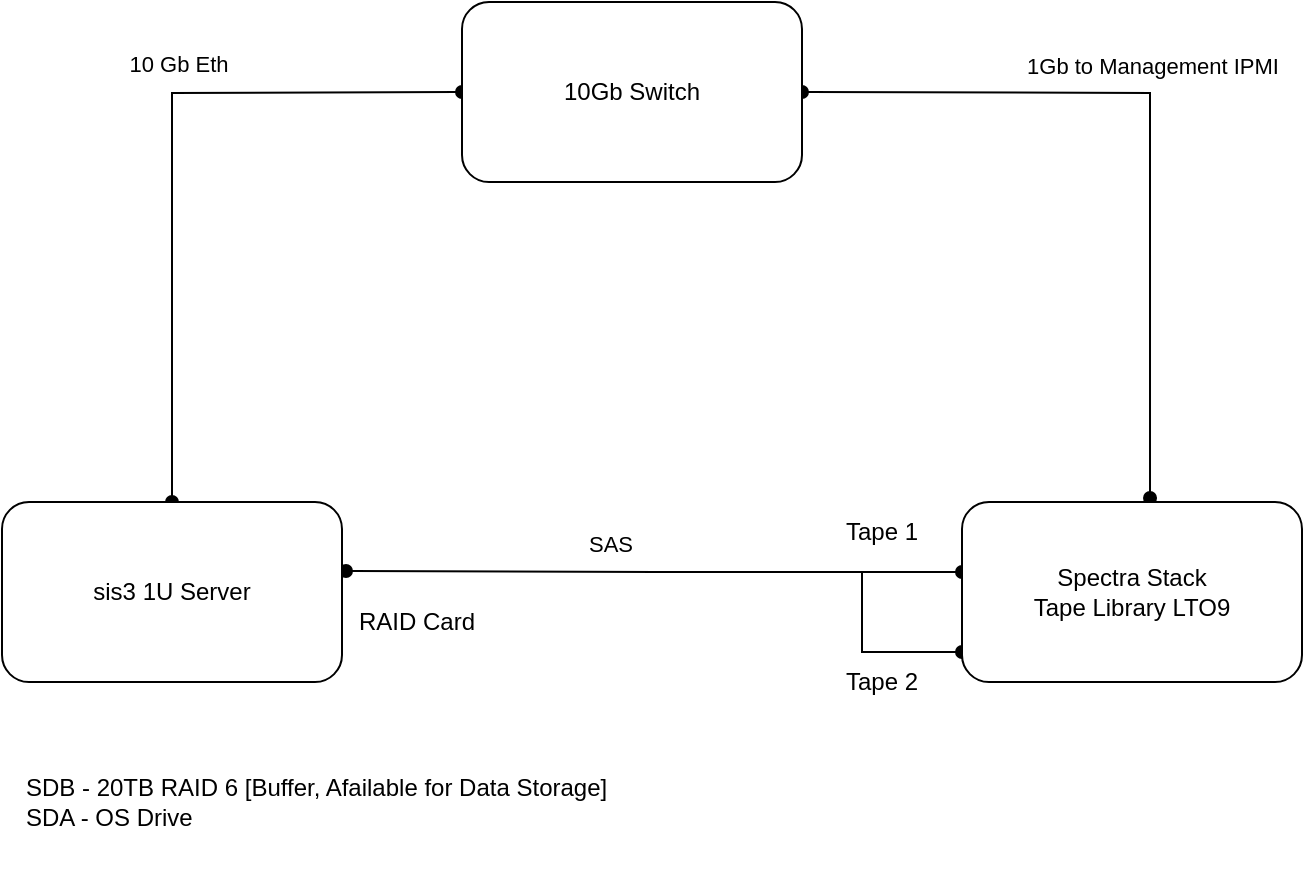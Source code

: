 <mxfile version="28.0.6">
  <diagram name="Page-1" id="phjVi10UltGLP4Egbe68">
    <mxGraphModel dx="1125" dy="869" grid="1" gridSize="10" guides="1" tooltips="1" connect="1" arrows="1" fold="1" page="1" pageScale="1" pageWidth="1100" pageHeight="850" math="0" shadow="0">
      <root>
        <mxCell id="0" />
        <mxCell id="1" parent="0" />
        <mxCell id="LBc0nO8CudeSvStuQtrO-4" style="edgeStyle=orthogonalEdgeStyle;rounded=0;orthogonalLoop=1;jettySize=auto;html=1;endArrow=oval;endFill=1;startArrow=oval;startFill=1;entryX=0.553;entryY=-0.022;entryDx=0;entryDy=0;entryPerimeter=0;" edge="1" parent="1" target="LBc0nO8CudeSvStuQtrO-19">
          <mxGeometry relative="1" as="geometry">
            <mxPoint x="560" y="115" as="sourcePoint" />
            <mxPoint x="735" y="265" as="targetPoint" />
          </mxGeometry>
        </mxCell>
        <mxCell id="LBc0nO8CudeSvStuQtrO-5" value="1Gb to Management IPMI" style="edgeLabel;html=1;align=center;verticalAlign=middle;resizable=0;points=[];" vertex="1" connectable="0" parent="LBc0nO8CudeSvStuQtrO-4">
          <mxGeometry x="-0.075" y="1" relative="1" as="geometry">
            <mxPoint y="-14" as="offset" />
          </mxGeometry>
        </mxCell>
        <mxCell id="LBc0nO8CudeSvStuQtrO-6" style="edgeStyle=orthogonalEdgeStyle;rounded=0;orthogonalLoop=1;jettySize=auto;html=1;startArrow=oval;startFill=1;endArrow=oval;endFill=1;entryX=0.5;entryY=0;entryDx=0;entryDy=0;" edge="1" parent="1" target="LBc0nO8CudeSvStuQtrO-18">
          <mxGeometry relative="1" as="geometry">
            <mxPoint x="390" y="115" as="sourcePoint" />
            <mxPoint x="235" y="265" as="targetPoint" />
          </mxGeometry>
        </mxCell>
        <mxCell id="LBc0nO8CudeSvStuQtrO-7" value="10 Gb Eth" style="edgeLabel;html=1;align=center;verticalAlign=middle;resizable=0;points=[];" vertex="1" connectable="0" parent="LBc0nO8CudeSvStuQtrO-6">
          <mxGeometry x="-0.185" y="1" relative="1" as="geometry">
            <mxPoint y="-16" as="offset" />
          </mxGeometry>
        </mxCell>
        <mxCell id="LBc0nO8CudeSvStuQtrO-8" style="edgeStyle=orthogonalEdgeStyle;rounded=0;orthogonalLoop=1;jettySize=auto;html=1;endArrow=oval;endFill=1;startArrow=oval;startFill=1;entryX=0;entryY=0.5;entryDx=0;entryDy=0;" edge="1" parent="1">
          <mxGeometry relative="1" as="geometry">
            <mxPoint x="332" y="354.5" as="sourcePoint" />
            <mxPoint x="640" y="355" as="targetPoint" />
          </mxGeometry>
        </mxCell>
        <mxCell id="LBc0nO8CudeSvStuQtrO-9" value="SAS" style="edgeLabel;html=1;align=center;verticalAlign=middle;resizable=0;points=[];" vertex="1" connectable="0" parent="LBc0nO8CudeSvStuQtrO-8">
          <mxGeometry x="-0.148" y="1" relative="1" as="geometry">
            <mxPoint y="-13" as="offset" />
          </mxGeometry>
        </mxCell>
        <mxCell id="LBc0nO8CudeSvStuQtrO-10" value="" style="endArrow=oval;html=1;rounded=0;endFill=1;" edge="1" parent="1">
          <mxGeometry width="50" height="50" relative="1" as="geometry">
            <mxPoint x="590" y="355" as="sourcePoint" />
            <mxPoint x="640" y="395" as="targetPoint" />
            <Array as="points">
              <mxPoint x="590" y="395" />
            </Array>
          </mxGeometry>
        </mxCell>
        <mxCell id="LBc0nO8CudeSvStuQtrO-11" value="Tape 1" style="text;html=1;align=center;verticalAlign=middle;whiteSpace=wrap;rounded=0;" vertex="1" parent="1">
          <mxGeometry x="570" y="320" width="60" height="30" as="geometry" />
        </mxCell>
        <mxCell id="LBc0nO8CudeSvStuQtrO-12" value="Tape 2" style="text;html=1;align=center;verticalAlign=middle;whiteSpace=wrap;rounded=0;" vertex="1" parent="1">
          <mxGeometry x="570" y="395" width="60" height="30" as="geometry" />
        </mxCell>
        <mxCell id="LBc0nO8CudeSvStuQtrO-13" value="SDB - 20TB RAID 6 [Buffer, Afailable for Data Storage]&lt;div&gt;SDA - OS Drive&lt;/div&gt;" style="text;html=1;align=left;verticalAlign=middle;whiteSpace=wrap;rounded=0;" vertex="1" parent="1">
          <mxGeometry x="170" y="425" width="430" height="90" as="geometry" />
        </mxCell>
        <mxCell id="LBc0nO8CudeSvStuQtrO-14" value="RAID Card" style="text;html=1;align=center;verticalAlign=middle;whiteSpace=wrap;rounded=0;" vertex="1" parent="1">
          <mxGeometry x="335" y="365" width="65" height="30" as="geometry" />
        </mxCell>
        <mxCell id="LBc0nO8CudeSvStuQtrO-17" value="10Gb Switch" style="rounded=1;whiteSpace=wrap;html=1;" vertex="1" parent="1">
          <mxGeometry x="390" y="70" width="170" height="90" as="geometry" />
        </mxCell>
        <mxCell id="LBc0nO8CudeSvStuQtrO-18" value="&lt;span style=&quot;text-wrap-mode: nowrap; background-color: rgb(255, 255, 255);&quot;&gt;sis3 1U Server&lt;/span&gt;" style="rounded=1;whiteSpace=wrap;html=1;" vertex="1" parent="1">
          <mxGeometry x="160" y="320" width="170" height="90" as="geometry" />
        </mxCell>
        <mxCell id="LBc0nO8CudeSvStuQtrO-19" value="&lt;font&gt;&lt;font style=&quot;color: rgb(0, 0, 0);&quot; face=&quot;Helvetica&quot;&gt;&lt;span style=&quot;font-variant-ligatures: common-ligatures; text-align: left;&quot;&gt;Spectra Stack&lt;/span&gt;&lt;br style=&quot;box-sizing: inherit; font-variant-ligatures: common-ligatures; text-align: left;&quot;&gt;&lt;/font&gt;&lt;span style=&quot;font-variant-ligatures: common-ligatures; text-align: left;&quot;&gt;&lt;font style=&quot;color: rgb(0, 0, 0);&quot; face=&quot;Helvetica&quot;&gt;Tape Library LTO9&lt;/font&gt;&lt;/span&gt;&lt;/font&gt;" style="rounded=1;whiteSpace=wrap;html=1;" vertex="1" parent="1">
          <mxGeometry x="640" y="320" width="170" height="90" as="geometry" />
        </mxCell>
      </root>
    </mxGraphModel>
  </diagram>
</mxfile>
